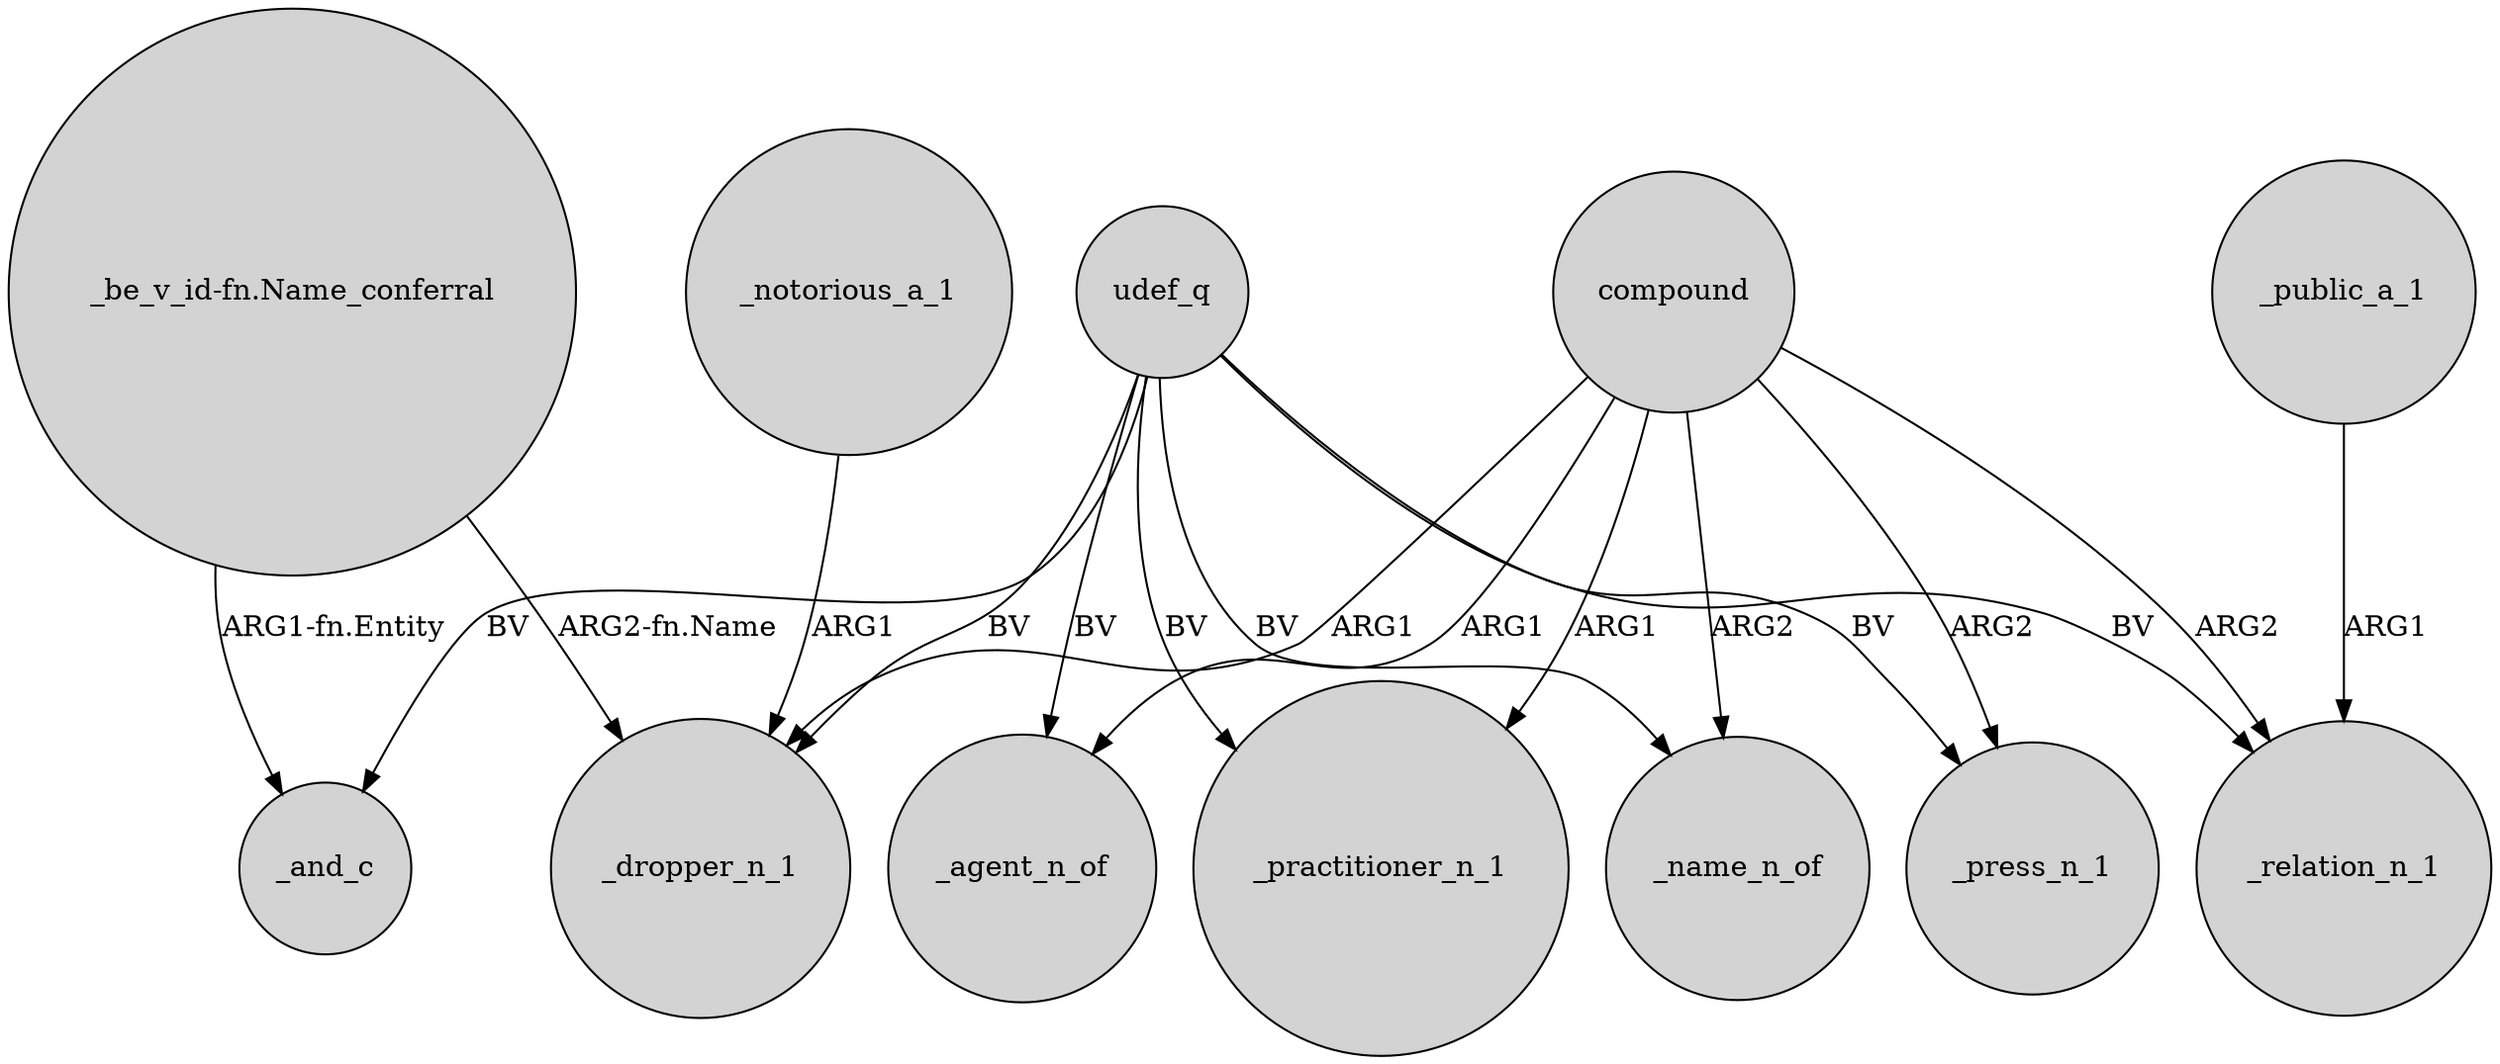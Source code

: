 digraph {
	node [shape=circle style=filled]
	compound -> _practitioner_n_1 [label=ARG1]
	udef_q -> _practitioner_n_1 [label=BV]
	compound -> _dropper_n_1 [label=ARG1]
	compound -> _relation_n_1 [label=ARG2]
	udef_q -> _name_n_of [label=BV]
	udef_q -> _relation_n_1 [label=BV]
	udef_q -> _and_c [label=BV]
	_notorious_a_1 -> _dropper_n_1 [label=ARG1]
	compound -> _press_n_1 [label=ARG2]
	"_be_v_id-fn.Name_conferral" -> _and_c [label="ARG1-fn.Entity"]
	compound -> _name_n_of [label=ARG2]
	udef_q -> _agent_n_of [label=BV]
	compound -> _agent_n_of [label=ARG1]
	udef_q -> _press_n_1 [label=BV]
	_public_a_1 -> _relation_n_1 [label=ARG1]
	udef_q -> _dropper_n_1 [label=BV]
	"_be_v_id-fn.Name_conferral" -> _dropper_n_1 [label="ARG2-fn.Name"]
}
